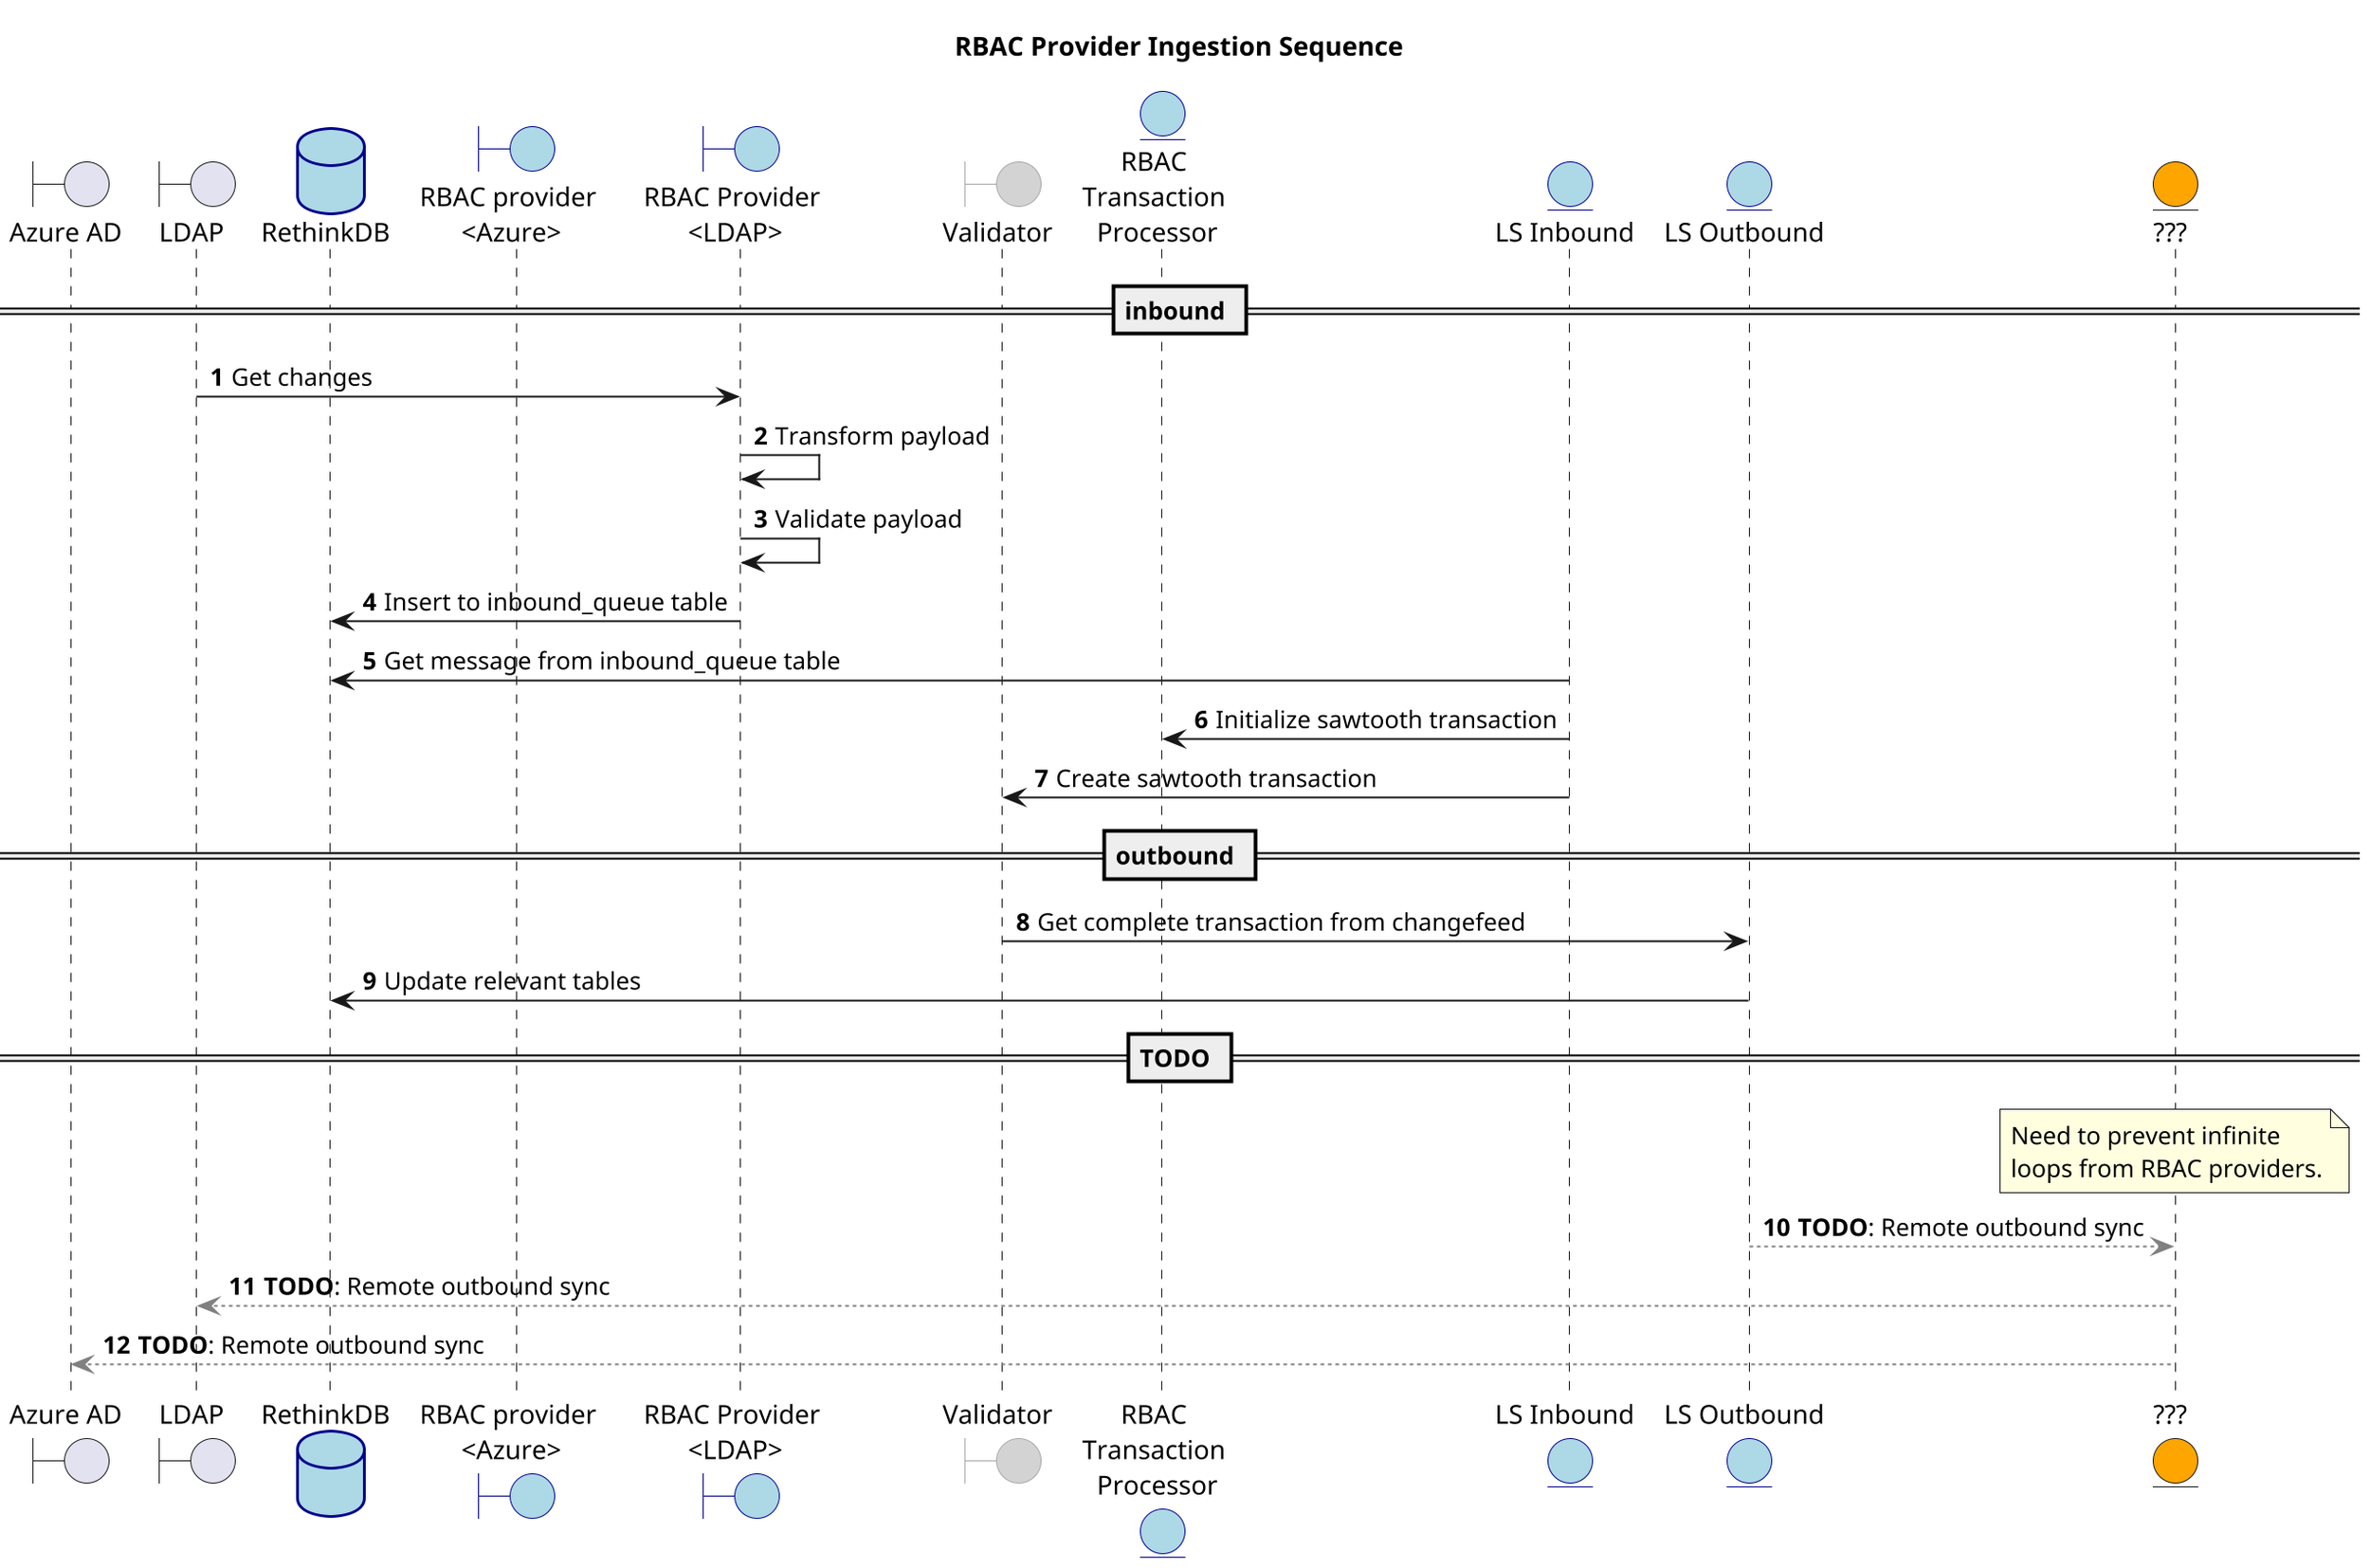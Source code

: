 @startuml architecture overview
    hide stereotype
    scale 2

    skinparam database {
        BackgroundColor<<NEXT>> lightblue
        BorderColor<<NEXT>> darkblue
        BackgroundColor<<HYPERLEDGER>> lightgrey
        BorderColor<<HYPERLEDGER>> darkgrey
    }
    skinparam entity {
        BackgroundColor<<NEXT>> lightblue
        BorderColor<<NEXT>> darkblue
        BackgroundColor<<HYPERLEDGER>> Lightgrey
        BorderColor<<HYPERLEDGER>> darkgrey
    }
    skinparam boundary {
        BackgroundColor<<NEXT>> lightblue
        BorderColor<<NEXT>> darkblue
        BackgroundColor<<HYPERLEDGER>> Lightgrey
        BorderColor<<HYPERLEDGER>> darkgrey
    }

    boundary "Azure AD" as azure
    boundary "LDAP" as ldap
    database "RethinkDB" as rethink <<NEXT>>
    boundary "RBAC provider \n<Azure>" as azure_provider <<NEXT>>
    boundary "RBAC Provider \n<LDAP>" as ldap_provider <<NEXT>>
    boundary "Validator" as validator <<HYPERLEDGER>>
    entity "RBAC \nTransaction \nProcessor" as tp<<NEXT>>
    entity "LS Inbound" as ls_in <<NEXT>>
    entity "LS Outbound" as ls_out <<NEXT>>
    entity "???" #orange

title RBAC Provider Ingestion Sequence
== inbound ==
autonumber
ldap -> ldap_provider: Get changes
ldap_provider -> ldap_provider: Transform payload
ldap_provider -> ldap_provider: Validate payload
ldap_provider -> rethink: Insert to inbound_queue table
ls_in -> rethink: Get message from inbound_queue table
ls_in -> tp: Initialize sawtooth transaction
ls_in -> validator: Create sawtooth transaction
== outbound ==
validator -> ls_out: Get complete transaction from changefeed
ls_out -> rethink: Update relevant tables
== TODO ==
note over "???" #lightyellow
    Need to prevent infinite
    loops from RBAC providers.
end note
ls_out --[#grey]> "???": **TODO**: Remote outbound sync
"???" --[#grey]> ldap: **TODO**: Remote outbound sync
"???" --[#grey]> azure: **TODO**: Remote outbound sync
@enduml
